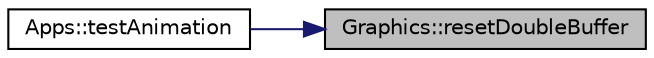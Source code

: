 digraph "Graphics::resetDoubleBuffer"
{
 // LATEX_PDF_SIZE
  edge [fontname="Helvetica",fontsize="10",labelfontname="Helvetica",labelfontsize="10"];
  node [fontname="Helvetica",fontsize="10",shape=record];
  rankdir="RL";
  Node1 [label="Graphics::resetDoubleBuffer",height=0.2,width=0.4,color="black", fillcolor="grey75", style="filled", fontcolor="black",tooltip="Fill the backbuffer with '0'."];
  Node1 -> Node2 [dir="back",color="midnightblue",fontsize="10",style="solid",fontname="Helvetica"];
  Node2 [label="Apps::testAnimation",height=0.2,width=0.4,color="black", fillcolor="white", style="filled",URL="$dc/da3/namespace_apps.html#a01ace99cc76e0adcf1428dadf9134e3e",tooltip="Run a simple animation."];
}
